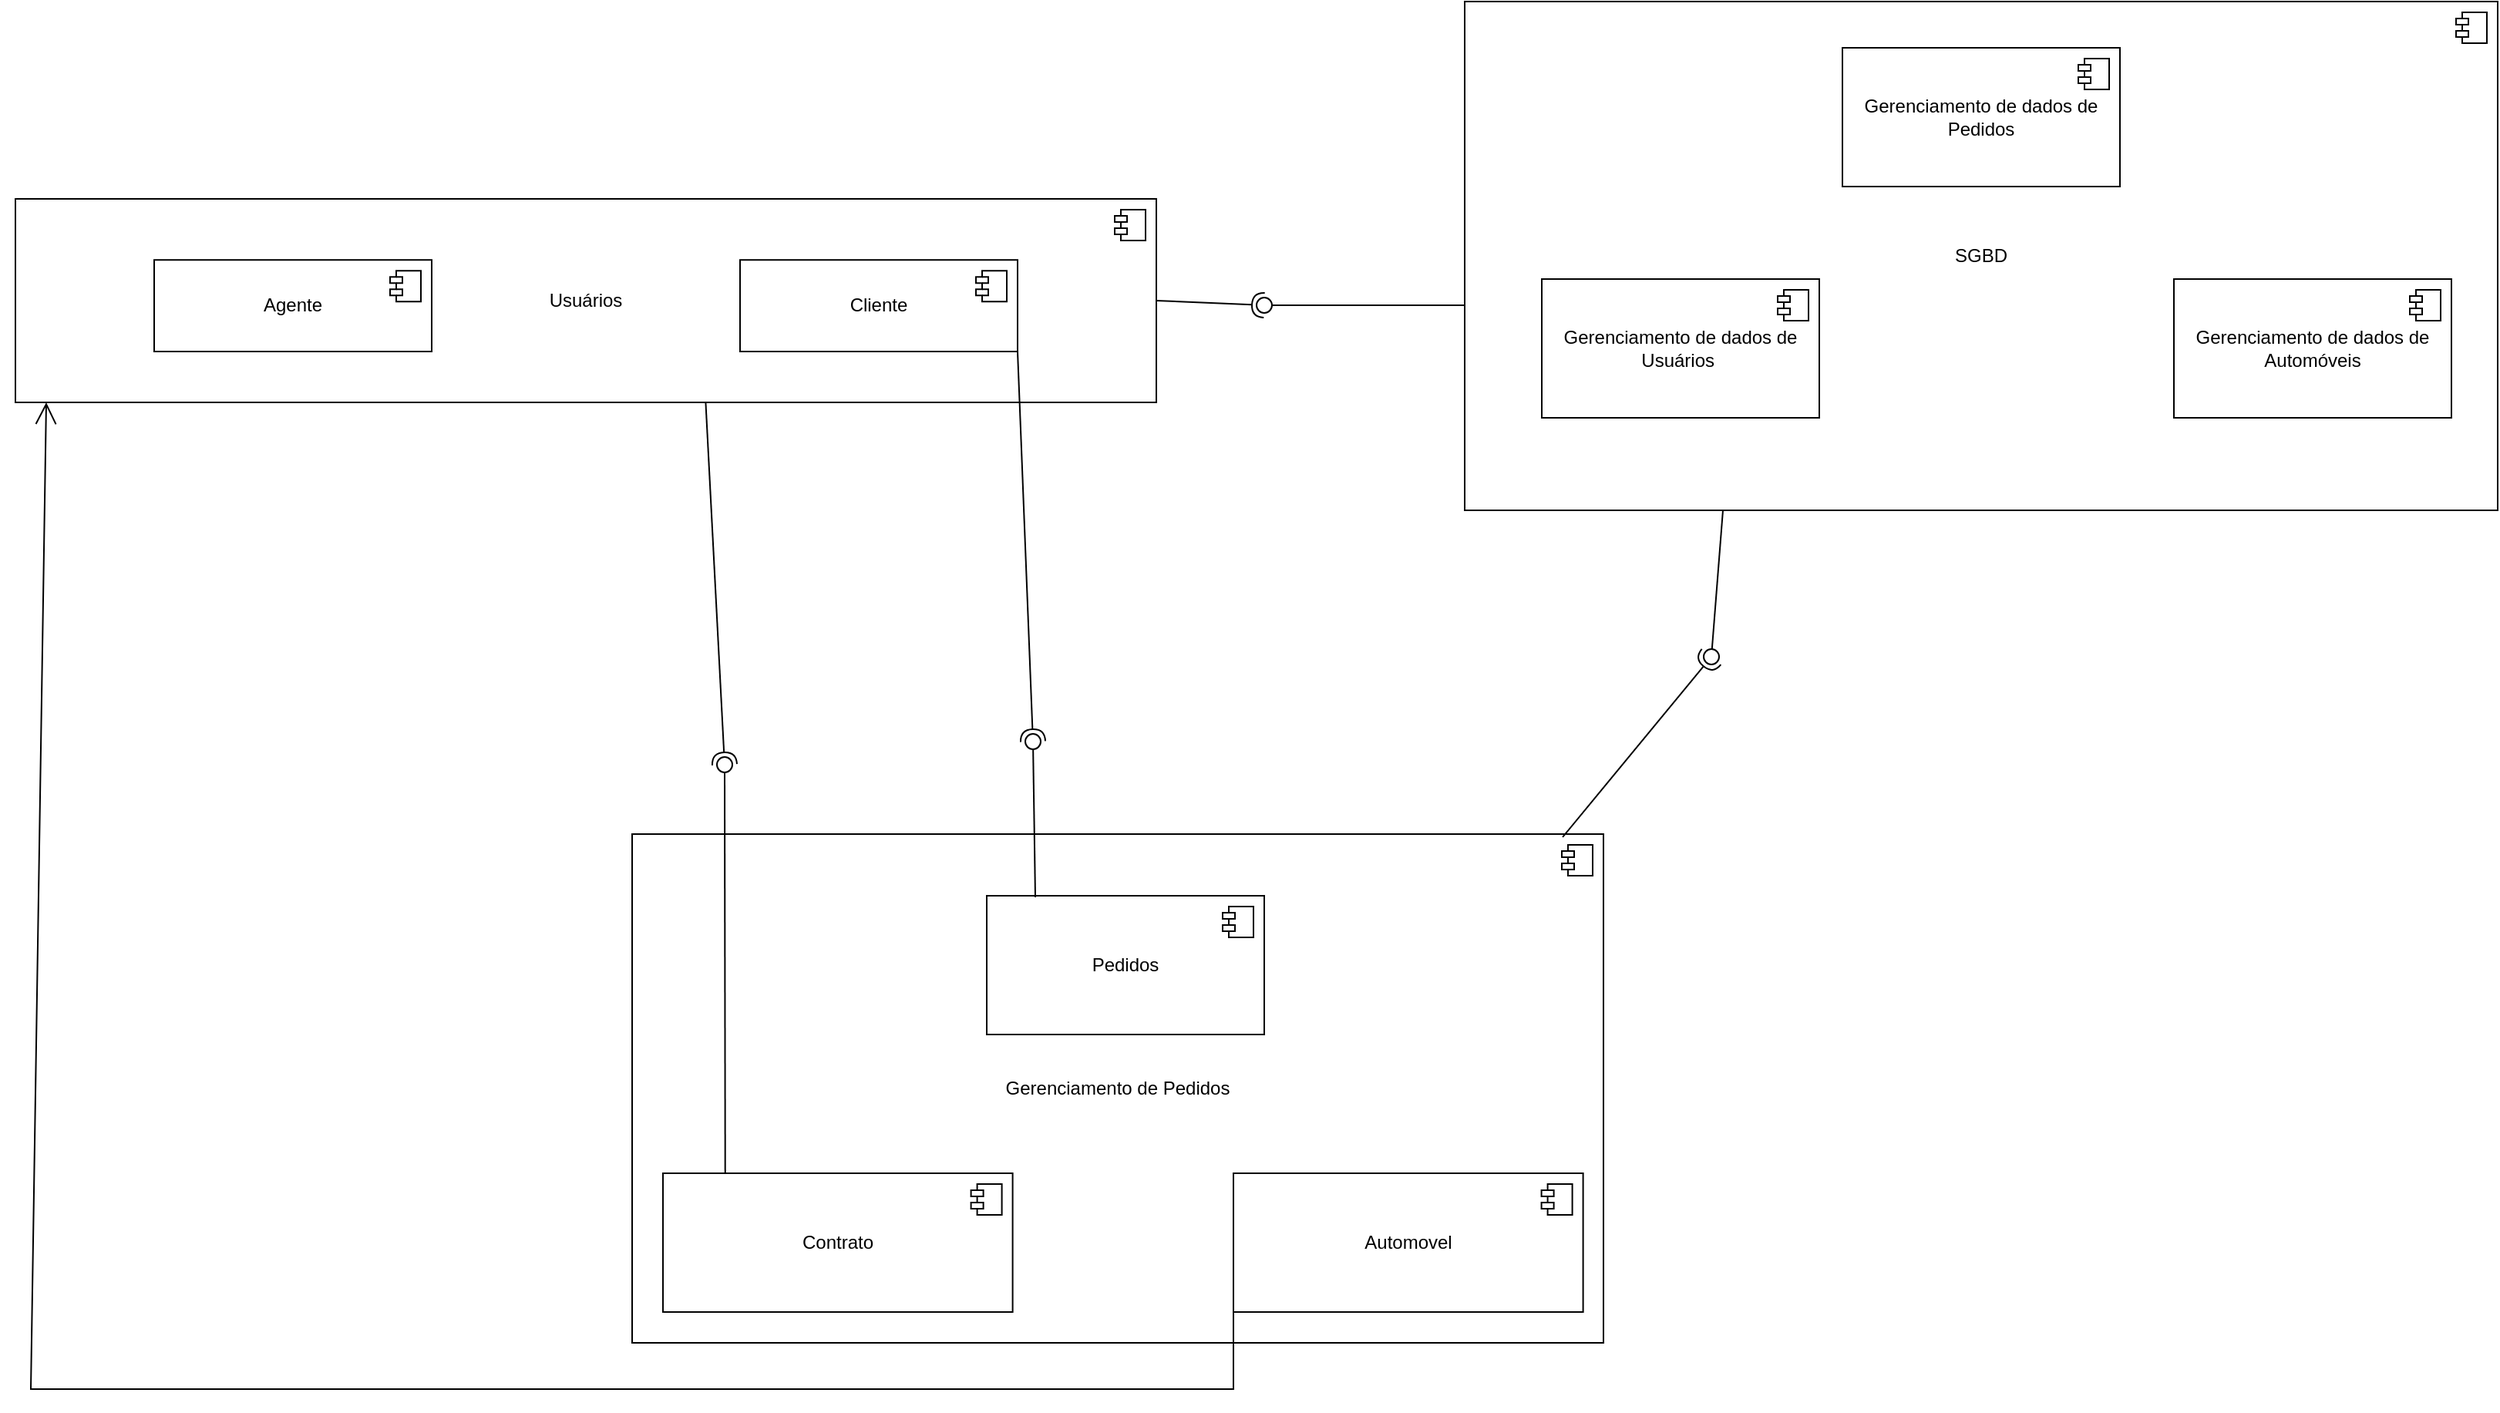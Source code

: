 <mxfile version="28.2.3">
  <diagram name="Página-1" id="3I6oQf0BSBRgLEMh9V0E">
    <mxGraphModel dx="3083" dy="781" grid="1" gridSize="10" guides="1" tooltips="1" connect="1" arrows="1" fold="1" page="1" pageScale="1" pageWidth="827" pageHeight="1169" math="0" shadow="0">
      <root>
        <mxCell id="0" />
        <mxCell id="1" parent="0" />
        <mxCell id="xVn4Jh1f6LnYu56NWIbm-22" value="" style="group" vertex="1" connectable="0" parent="1">
          <mxGeometry x="20" y="20" width="670" height="330" as="geometry" />
        </mxCell>
        <mxCell id="xVn4Jh1f6LnYu56NWIbm-1" value="SGBD" style="html=1;dropTarget=0;whiteSpace=wrap;" vertex="1" parent="xVn4Jh1f6LnYu56NWIbm-22">
          <mxGeometry width="670" height="330" as="geometry" />
        </mxCell>
        <mxCell id="xVn4Jh1f6LnYu56NWIbm-2" value="" style="shape=module;jettyWidth=8;jettyHeight=4;" vertex="1" parent="xVn4Jh1f6LnYu56NWIbm-1">
          <mxGeometry x="1" width="20" height="20" relative="1" as="geometry">
            <mxPoint x="-27" y="7" as="offset" />
          </mxGeometry>
        </mxCell>
        <mxCell id="xVn4Jh1f6LnYu56NWIbm-3" value="Gerenciamento de dados de Pedidos" style="html=1;dropTarget=0;whiteSpace=wrap;" vertex="1" parent="xVn4Jh1f6LnYu56NWIbm-22">
          <mxGeometry x="245" y="30" width="180" height="90" as="geometry" />
        </mxCell>
        <mxCell id="xVn4Jh1f6LnYu56NWIbm-4" value="" style="shape=module;jettyWidth=8;jettyHeight=4;" vertex="1" parent="xVn4Jh1f6LnYu56NWIbm-3">
          <mxGeometry x="1" width="20" height="20" relative="1" as="geometry">
            <mxPoint x="-27" y="7" as="offset" />
          </mxGeometry>
        </mxCell>
        <mxCell id="xVn4Jh1f6LnYu56NWIbm-7" value="Gerenciamento de dados de Usuários&amp;nbsp;" style="html=1;dropTarget=0;whiteSpace=wrap;" vertex="1" parent="xVn4Jh1f6LnYu56NWIbm-22">
          <mxGeometry x="50" y="180" width="180" height="90" as="geometry" />
        </mxCell>
        <mxCell id="xVn4Jh1f6LnYu56NWIbm-8" value="" style="shape=module;jettyWidth=8;jettyHeight=4;" vertex="1" parent="xVn4Jh1f6LnYu56NWIbm-7">
          <mxGeometry x="1" width="20" height="20" relative="1" as="geometry">
            <mxPoint x="-27" y="7" as="offset" />
          </mxGeometry>
        </mxCell>
        <mxCell id="xVn4Jh1f6LnYu56NWIbm-9" value="Gerenciamento de dados de Automóveis" style="html=1;dropTarget=0;whiteSpace=wrap;" vertex="1" parent="xVn4Jh1f6LnYu56NWIbm-22">
          <mxGeometry x="460" y="180" width="180" height="90" as="geometry" />
        </mxCell>
        <mxCell id="xVn4Jh1f6LnYu56NWIbm-10" value="" style="shape=module;jettyWidth=8;jettyHeight=4;" vertex="1" parent="xVn4Jh1f6LnYu56NWIbm-9">
          <mxGeometry x="1" width="20" height="20" relative="1" as="geometry">
            <mxPoint x="-27" y="7" as="offset" />
          </mxGeometry>
        </mxCell>
        <mxCell id="xVn4Jh1f6LnYu56NWIbm-31" value="" style="group" vertex="1" connectable="0" parent="1">
          <mxGeometry x="-520" y="560" width="630" height="330" as="geometry" />
        </mxCell>
        <mxCell id="xVn4Jh1f6LnYu56NWIbm-11" value="Gerenciamento de Pedidos" style="html=1;dropTarget=0;whiteSpace=wrap;" vertex="1" parent="xVn4Jh1f6LnYu56NWIbm-31">
          <mxGeometry width="630" height="330" as="geometry" />
        </mxCell>
        <mxCell id="xVn4Jh1f6LnYu56NWIbm-12" value="" style="shape=module;jettyWidth=8;jettyHeight=4;" vertex="1" parent="xVn4Jh1f6LnYu56NWIbm-11">
          <mxGeometry x="1" width="20" height="20" relative="1" as="geometry">
            <mxPoint x="-27" y="7" as="offset" />
          </mxGeometry>
        </mxCell>
        <mxCell id="xVn4Jh1f6LnYu56NWIbm-19" value="Contrato" style="html=1;dropTarget=0;whiteSpace=wrap;" vertex="1" parent="xVn4Jh1f6LnYu56NWIbm-31">
          <mxGeometry x="20" y="220" width="226.8" height="90" as="geometry" />
        </mxCell>
        <mxCell id="xVn4Jh1f6LnYu56NWIbm-20" value="" style="shape=module;jettyWidth=8;jettyHeight=4;" vertex="1" parent="xVn4Jh1f6LnYu56NWIbm-19">
          <mxGeometry x="1" width="20" height="20" relative="1" as="geometry">
            <mxPoint x="-27" y="7" as="offset" />
          </mxGeometry>
        </mxCell>
        <mxCell id="xVn4Jh1f6LnYu56NWIbm-29" value="Automovel" style="html=1;dropTarget=0;whiteSpace=wrap;" vertex="1" parent="xVn4Jh1f6LnYu56NWIbm-31">
          <mxGeometry x="390" y="220" width="226.8" height="90" as="geometry" />
        </mxCell>
        <mxCell id="xVn4Jh1f6LnYu56NWIbm-30" value="" style="shape=module;jettyWidth=8;jettyHeight=4;" vertex="1" parent="xVn4Jh1f6LnYu56NWIbm-29">
          <mxGeometry x="1" width="20" height="20" relative="1" as="geometry">
            <mxPoint x="-27" y="7" as="offset" />
          </mxGeometry>
        </mxCell>
        <mxCell id="xVn4Jh1f6LnYu56NWIbm-39" value="Pedidos" style="html=1;dropTarget=0;whiteSpace=wrap;" vertex="1" parent="xVn4Jh1f6LnYu56NWIbm-31">
          <mxGeometry x="230" y="40" width="180" height="90" as="geometry" />
        </mxCell>
        <mxCell id="xVn4Jh1f6LnYu56NWIbm-40" value="" style="shape=module;jettyWidth=8;jettyHeight=4;" vertex="1" parent="xVn4Jh1f6LnYu56NWIbm-39">
          <mxGeometry x="1" width="20" height="20" relative="1" as="geometry">
            <mxPoint x="-27" y="7" as="offset" />
          </mxGeometry>
        </mxCell>
        <mxCell id="xVn4Jh1f6LnYu56NWIbm-44" value="" style="group" vertex="1" connectable="0" parent="1">
          <mxGeometry x="-930" y="60" width="750" height="220" as="geometry" />
        </mxCell>
        <mxCell id="xVn4Jh1f6LnYu56NWIbm-32" value="" style="group" vertex="1" connectable="0" parent="xVn4Jh1f6LnYu56NWIbm-44">
          <mxGeometry x="10" y="88" width="740" height="132" as="geometry" />
        </mxCell>
        <mxCell id="xVn4Jh1f6LnYu56NWIbm-23" value="Usuários" style="html=1;dropTarget=0;whiteSpace=wrap;" vertex="1" parent="xVn4Jh1f6LnYu56NWIbm-32">
          <mxGeometry width="740" height="132" as="geometry" />
        </mxCell>
        <mxCell id="xVn4Jh1f6LnYu56NWIbm-24" value="" style="shape=module;jettyWidth=8;jettyHeight=4;" vertex="1" parent="xVn4Jh1f6LnYu56NWIbm-23">
          <mxGeometry x="1" width="20" height="20" relative="1" as="geometry">
            <mxPoint x="-27" y="7" as="offset" />
          </mxGeometry>
        </mxCell>
        <mxCell id="xVn4Jh1f6LnYu56NWIbm-25" value="Agente" style="html=1;dropTarget=0;whiteSpace=wrap;" vertex="1" parent="xVn4Jh1f6LnYu56NWIbm-32">
          <mxGeometry x="90" y="39.6" width="180" height="59.4" as="geometry" />
        </mxCell>
        <mxCell id="xVn4Jh1f6LnYu56NWIbm-26" value="" style="shape=module;jettyWidth=8;jettyHeight=4;" vertex="1" parent="xVn4Jh1f6LnYu56NWIbm-25">
          <mxGeometry x="1" width="20" height="20" relative="1" as="geometry">
            <mxPoint x="-27" y="7" as="offset" />
          </mxGeometry>
        </mxCell>
        <mxCell id="xVn4Jh1f6LnYu56NWIbm-27" value="Cliente" style="html=1;dropTarget=0;whiteSpace=wrap;" vertex="1" parent="xVn4Jh1f6LnYu56NWIbm-32">
          <mxGeometry x="470" y="39.6" width="180" height="59.4" as="geometry" />
        </mxCell>
        <mxCell id="xVn4Jh1f6LnYu56NWIbm-28" value="" style="shape=module;jettyWidth=8;jettyHeight=4;" vertex="1" parent="xVn4Jh1f6LnYu56NWIbm-27">
          <mxGeometry x="1" width="20" height="20" relative="1" as="geometry">
            <mxPoint x="-27" y="7" as="offset" />
          </mxGeometry>
        </mxCell>
        <mxCell id="xVn4Jh1f6LnYu56NWIbm-35" value="" style="ellipse;whiteSpace=wrap;html=1;align=center;aspect=fixed;fillColor=none;strokeColor=none;resizable=0;perimeter=centerPerimeter;rotatable=0;allowArrows=0;points=[];outlineConnect=1;" vertex="1" parent="xVn4Jh1f6LnYu56NWIbm-44">
          <mxGeometry x="135" width="10" height="10" as="geometry" />
        </mxCell>
        <mxCell id="xVn4Jh1f6LnYu56NWIbm-43" value="" style="ellipse;whiteSpace=wrap;html=1;align=center;aspect=fixed;fillColor=none;strokeColor=none;resizable=0;perimeter=centerPerimeter;rotatable=0;allowArrows=0;points=[];outlineConnect=1;" vertex="1" parent="xVn4Jh1f6LnYu56NWIbm-44">
          <mxGeometry y="8.8" width="10" height="10" as="geometry" />
        </mxCell>
        <mxCell id="xVn4Jh1f6LnYu56NWIbm-50" value="" style="endArrow=open;endFill=1;endSize=12;html=1;rounded=0;exitX=0;exitY=1;exitDx=0;exitDy=0;" edge="1" parent="1" source="xVn4Jh1f6LnYu56NWIbm-29">
          <mxGeometry width="160" relative="1" as="geometry">
            <mxPoint x="-430" y="920" as="sourcePoint" />
            <mxPoint x="-900" y="280" as="targetPoint" />
            <Array as="points">
              <mxPoint x="-130" y="920" />
              <mxPoint x="-910" y="920" />
            </Array>
          </mxGeometry>
        </mxCell>
        <mxCell id="xVn4Jh1f6LnYu56NWIbm-53" value="" style="ellipse;whiteSpace=wrap;html=1;align=center;aspect=fixed;fillColor=none;strokeColor=none;resizable=0;perimeter=centerPerimeter;rotatable=0;allowArrows=0;points=[];outlineConnect=1;" vertex="1" parent="1">
          <mxGeometry x="-715" y="340" width="10" height="10" as="geometry" />
        </mxCell>
        <mxCell id="xVn4Jh1f6LnYu56NWIbm-54" value="" style="rounded=0;orthogonalLoop=1;jettySize=auto;html=1;endArrow=halfCircle;endFill=0;endSize=6;strokeWidth=1;sketch=0;exitX=1;exitY=1;exitDx=0;exitDy=0;" edge="1" parent="1" source="xVn4Jh1f6LnYu56NWIbm-27">
          <mxGeometry relative="1" as="geometry">
            <mxPoint x="-220" y="495" as="sourcePoint" />
            <mxPoint x="-260" y="500" as="targetPoint" />
          </mxGeometry>
        </mxCell>
        <mxCell id="xVn4Jh1f6LnYu56NWIbm-55" value="" style="rounded=0;orthogonalLoop=1;jettySize=auto;html=1;endArrow=oval;endFill=0;sketch=0;sourcePerimeterSpacing=0;targetPerimeterSpacing=0;endSize=10;exitX=0.175;exitY=0.011;exitDx=0;exitDy=0;exitPerimeter=0;" edge="1" parent="1" source="xVn4Jh1f6LnYu56NWIbm-39">
          <mxGeometry relative="1" as="geometry">
            <mxPoint x="-260" y="495" as="sourcePoint" />
            <mxPoint x="-260" y="500" as="targetPoint" />
          </mxGeometry>
        </mxCell>
        <mxCell id="xVn4Jh1f6LnYu56NWIbm-56" value="" style="ellipse;whiteSpace=wrap;html=1;align=center;aspect=fixed;fillColor=none;strokeColor=none;resizable=0;perimeter=centerPerimeter;rotatable=0;allowArrows=0;points=[];outlineConnect=1;" vertex="1" parent="1">
          <mxGeometry x="-245" y="490" width="10" height="10" as="geometry" />
        </mxCell>
        <mxCell id="xVn4Jh1f6LnYu56NWIbm-61" value="" style="rounded=0;orthogonalLoop=1;jettySize=auto;html=1;endArrow=halfCircle;endFill=0;endSize=6;strokeWidth=1;sketch=0;exitX=0.605;exitY=0.999;exitDx=0;exitDy=0;exitPerimeter=0;" edge="1" parent="1" source="xVn4Jh1f6LnYu56NWIbm-23">
          <mxGeometry relative="1" as="geometry">
            <mxPoint x="-400" y="515" as="sourcePoint" />
            <mxPoint x="-460" y="515" as="targetPoint" />
          </mxGeometry>
        </mxCell>
        <mxCell id="xVn4Jh1f6LnYu56NWIbm-62" value="" style="rounded=0;orthogonalLoop=1;jettySize=auto;html=1;endArrow=oval;endFill=0;sketch=0;sourcePerimeterSpacing=0;targetPerimeterSpacing=0;endSize=10;exitX=0.178;exitY=0.005;exitDx=0;exitDy=0;exitPerimeter=0;" edge="1" parent="1" source="xVn4Jh1f6LnYu56NWIbm-19">
          <mxGeometry relative="1" as="geometry">
            <mxPoint x="-440" y="515" as="sourcePoint" />
            <mxPoint x="-460" y="515" as="targetPoint" />
          </mxGeometry>
        </mxCell>
        <mxCell id="xVn4Jh1f6LnYu56NWIbm-64" value="" style="rounded=0;orthogonalLoop=1;jettySize=auto;html=1;endArrow=halfCircle;endFill=0;endSize=6;strokeWidth=1;sketch=0;exitX=0.958;exitY=0.006;exitDx=0;exitDy=0;exitPerimeter=0;" edge="1" target="xVn4Jh1f6LnYu56NWIbm-66" parent="1" source="xVn4Jh1f6LnYu56NWIbm-11">
          <mxGeometry relative="1" as="geometry">
            <mxPoint x="200" y="445" as="sourcePoint" />
          </mxGeometry>
        </mxCell>
        <mxCell id="xVn4Jh1f6LnYu56NWIbm-65" value="" style="rounded=0;orthogonalLoop=1;jettySize=auto;html=1;endArrow=oval;endFill=0;sketch=0;sourcePerimeterSpacing=0;targetPerimeterSpacing=0;endSize=10;exitX=0.25;exitY=1;exitDx=0;exitDy=0;" edge="1" target="xVn4Jh1f6LnYu56NWIbm-66" parent="1" source="xVn4Jh1f6LnYu56NWIbm-1">
          <mxGeometry relative="1" as="geometry">
            <mxPoint x="160" y="445" as="sourcePoint" />
          </mxGeometry>
        </mxCell>
        <mxCell id="xVn4Jh1f6LnYu56NWIbm-66" value="" style="ellipse;whiteSpace=wrap;html=1;align=center;aspect=fixed;fillColor=none;strokeColor=none;resizable=0;perimeter=centerPerimeter;rotatable=0;allowArrows=0;points=[];outlineConnect=1;" vertex="1" parent="1">
          <mxGeometry x="175" y="440" width="10" height="10" as="geometry" />
        </mxCell>
        <mxCell id="xVn4Jh1f6LnYu56NWIbm-67" value="" style="rounded=0;orthogonalLoop=1;jettySize=auto;html=1;endArrow=halfCircle;endFill=0;endSize=6;strokeWidth=1;sketch=0;exitX=1;exitY=0.5;exitDx=0;exitDy=0;" edge="1" target="xVn4Jh1f6LnYu56NWIbm-69" parent="1" source="xVn4Jh1f6LnYu56NWIbm-23">
          <mxGeometry relative="1" as="geometry">
            <mxPoint x="-170" y="150" as="sourcePoint" />
          </mxGeometry>
        </mxCell>
        <mxCell id="xVn4Jh1f6LnYu56NWIbm-68" value="" style="rounded=0;orthogonalLoop=1;jettySize=auto;html=1;endArrow=oval;endFill=0;sketch=0;sourcePerimeterSpacing=0;targetPerimeterSpacing=0;endSize=10;" edge="1" target="xVn4Jh1f6LnYu56NWIbm-69" parent="1">
          <mxGeometry relative="1" as="geometry">
            <mxPoint x="20" y="217" as="sourcePoint" />
          </mxGeometry>
        </mxCell>
        <mxCell id="xVn4Jh1f6LnYu56NWIbm-69" value="" style="ellipse;whiteSpace=wrap;html=1;align=center;aspect=fixed;fillColor=none;strokeColor=none;resizable=0;perimeter=centerPerimeter;rotatable=0;allowArrows=0;points=[];outlineConnect=1;" vertex="1" parent="1">
          <mxGeometry x="-115" y="212" width="10" height="10" as="geometry" />
        </mxCell>
      </root>
    </mxGraphModel>
  </diagram>
</mxfile>
